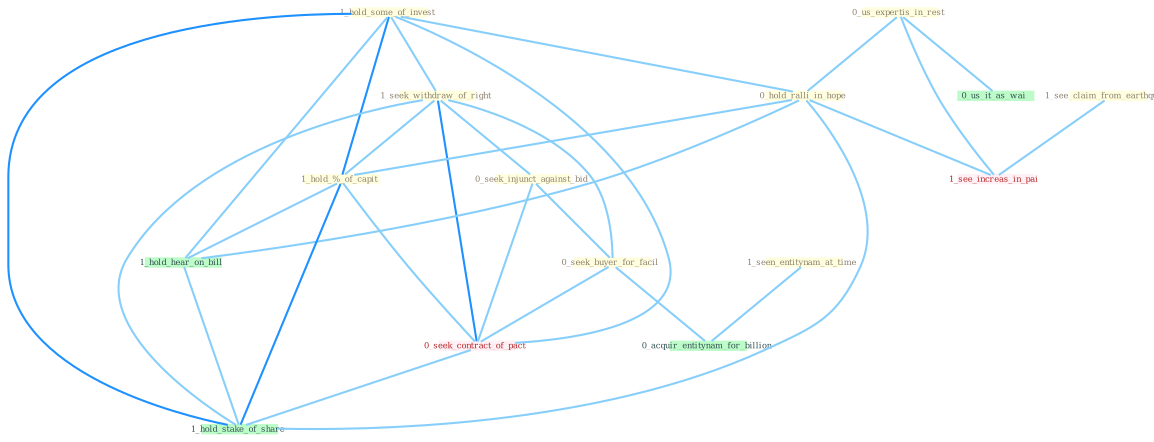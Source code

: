 Graph G{ 
    node
    [shape=polygon,style=filled,width=.5,height=.06,color="#BDFCC9",fixedsize=true,fontsize=4,
    fontcolor="#2f4f4f"];
    {node
    [color="#ffffe0", fontcolor="#8b7d6b"] "1_hold_some_of_invest " "1_seen_entitynam_at_time " "1_seek_withdraw_of_right " "0_us_expertis_in_rest " "0_hold_ralli_in_hope " "1_see_claim_from_earthquak " "0_seek_injunct_against_bid " "1_hold_%_of_capit " "0_seek_buyer_for_facil "}
{node [color="#fff0f5", fontcolor="#b22222"] "0_seek_contract_of_pact " "1_see_increas_in_pai "}
edge [color="#B0E2FF"];

	"1_hold_some_of_invest " -- "1_seek_withdraw_of_right " [w="1", color="#87cefa" ];
	"1_hold_some_of_invest " -- "0_hold_ralli_in_hope " [w="1", color="#87cefa" ];
	"1_hold_some_of_invest " -- "1_hold_%_of_capit " [w="2", color="#1e90ff" , len=0.8];
	"1_hold_some_of_invest " -- "0_seek_contract_of_pact " [w="1", color="#87cefa" ];
	"1_hold_some_of_invest " -- "1_hold_hear_on_bill " [w="1", color="#87cefa" ];
	"1_hold_some_of_invest " -- "1_hold_stake_of_share " [w="2", color="#1e90ff" , len=0.8];
	"1_seen_entitynam_at_time " -- "0_acquir_entitynam_for_billion " [w="1", color="#87cefa" ];
	"1_seek_withdraw_of_right " -- "0_seek_injunct_against_bid " [w="1", color="#87cefa" ];
	"1_seek_withdraw_of_right " -- "1_hold_%_of_capit " [w="1", color="#87cefa" ];
	"1_seek_withdraw_of_right " -- "0_seek_buyer_for_facil " [w="1", color="#87cefa" ];
	"1_seek_withdraw_of_right " -- "0_seek_contract_of_pact " [w="2", color="#1e90ff" , len=0.8];
	"1_seek_withdraw_of_right " -- "1_hold_stake_of_share " [w="1", color="#87cefa" ];
	"0_us_expertis_in_rest " -- "0_hold_ralli_in_hope " [w="1", color="#87cefa" ];
	"0_us_expertis_in_rest " -- "0_us_it_as_wai " [w="1", color="#87cefa" ];
	"0_us_expertis_in_rest " -- "1_see_increas_in_pai " [w="1", color="#87cefa" ];
	"0_hold_ralli_in_hope " -- "1_hold_%_of_capit " [w="1", color="#87cefa" ];
	"0_hold_ralli_in_hope " -- "1_see_increas_in_pai " [w="1", color="#87cefa" ];
	"0_hold_ralli_in_hope " -- "1_hold_hear_on_bill " [w="1", color="#87cefa" ];
	"0_hold_ralli_in_hope " -- "1_hold_stake_of_share " [w="1", color="#87cefa" ];
	"1_see_claim_from_earthquak " -- "1_see_increas_in_pai " [w="1", color="#87cefa" ];
	"0_seek_injunct_against_bid " -- "0_seek_buyer_for_facil " [w="1", color="#87cefa" ];
	"0_seek_injunct_against_bid " -- "0_seek_contract_of_pact " [w="1", color="#87cefa" ];
	"1_hold_%_of_capit " -- "0_seek_contract_of_pact " [w="1", color="#87cefa" ];
	"1_hold_%_of_capit " -- "1_hold_hear_on_bill " [w="1", color="#87cefa" ];
	"1_hold_%_of_capit " -- "1_hold_stake_of_share " [w="2", color="#1e90ff" , len=0.8];
	"0_seek_buyer_for_facil " -- "0_seek_contract_of_pact " [w="1", color="#87cefa" ];
	"0_seek_buyer_for_facil " -- "0_acquir_entitynam_for_billion " [w="1", color="#87cefa" ];
	"0_seek_contract_of_pact " -- "1_hold_stake_of_share " [w="1", color="#87cefa" ];
	"1_hold_hear_on_bill " -- "1_hold_stake_of_share " [w="1", color="#87cefa" ];
}
